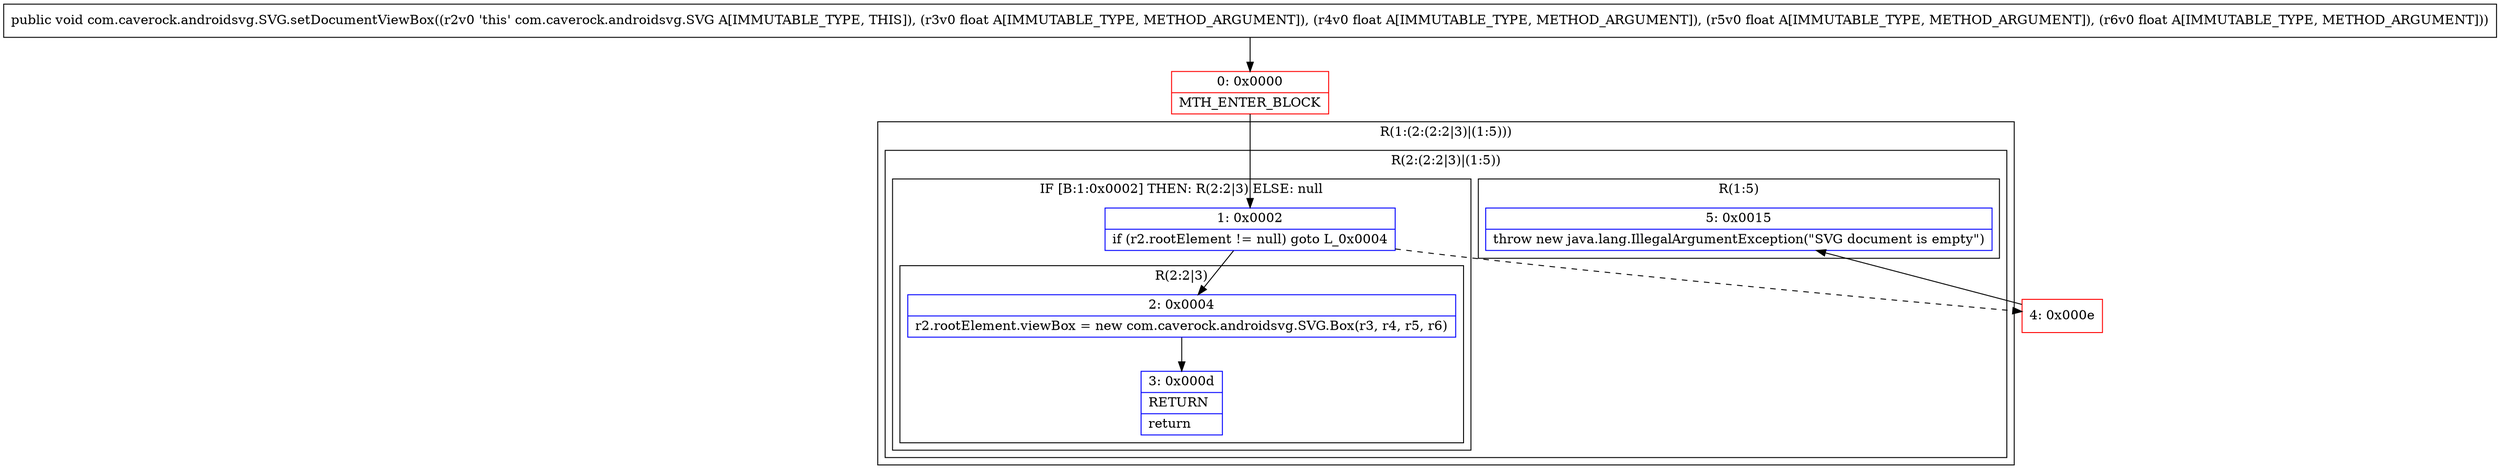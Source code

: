 digraph "CFG forcom.caverock.androidsvg.SVG.setDocumentViewBox(FFFF)V" {
subgraph cluster_Region_917955193 {
label = "R(1:(2:(2:2|3)|(1:5)))";
node [shape=record,color=blue];
subgraph cluster_Region_636937631 {
label = "R(2:(2:2|3)|(1:5))";
node [shape=record,color=blue];
subgraph cluster_IfRegion_513741199 {
label = "IF [B:1:0x0002] THEN: R(2:2|3) ELSE: null";
node [shape=record,color=blue];
Node_1 [shape=record,label="{1\:\ 0x0002|if (r2.rootElement != null) goto L_0x0004\l}"];
subgraph cluster_Region_834663205 {
label = "R(2:2|3)";
node [shape=record,color=blue];
Node_2 [shape=record,label="{2\:\ 0x0004|r2.rootElement.viewBox = new com.caverock.androidsvg.SVG.Box(r3, r4, r5, r6)\l}"];
Node_3 [shape=record,label="{3\:\ 0x000d|RETURN\l|return\l}"];
}
}
subgraph cluster_Region_807103041 {
label = "R(1:5)";
node [shape=record,color=blue];
Node_5 [shape=record,label="{5\:\ 0x0015|throw new java.lang.IllegalArgumentException(\"SVG document is empty\")\l}"];
}
}
}
Node_0 [shape=record,color=red,label="{0\:\ 0x0000|MTH_ENTER_BLOCK\l}"];
Node_4 [shape=record,color=red,label="{4\:\ 0x000e}"];
MethodNode[shape=record,label="{public void com.caverock.androidsvg.SVG.setDocumentViewBox((r2v0 'this' com.caverock.androidsvg.SVG A[IMMUTABLE_TYPE, THIS]), (r3v0 float A[IMMUTABLE_TYPE, METHOD_ARGUMENT]), (r4v0 float A[IMMUTABLE_TYPE, METHOD_ARGUMENT]), (r5v0 float A[IMMUTABLE_TYPE, METHOD_ARGUMENT]), (r6v0 float A[IMMUTABLE_TYPE, METHOD_ARGUMENT])) }"];
MethodNode -> Node_0;
Node_1 -> Node_2;
Node_1 -> Node_4[style=dashed];
Node_2 -> Node_3;
Node_0 -> Node_1;
Node_4 -> Node_5;
}

